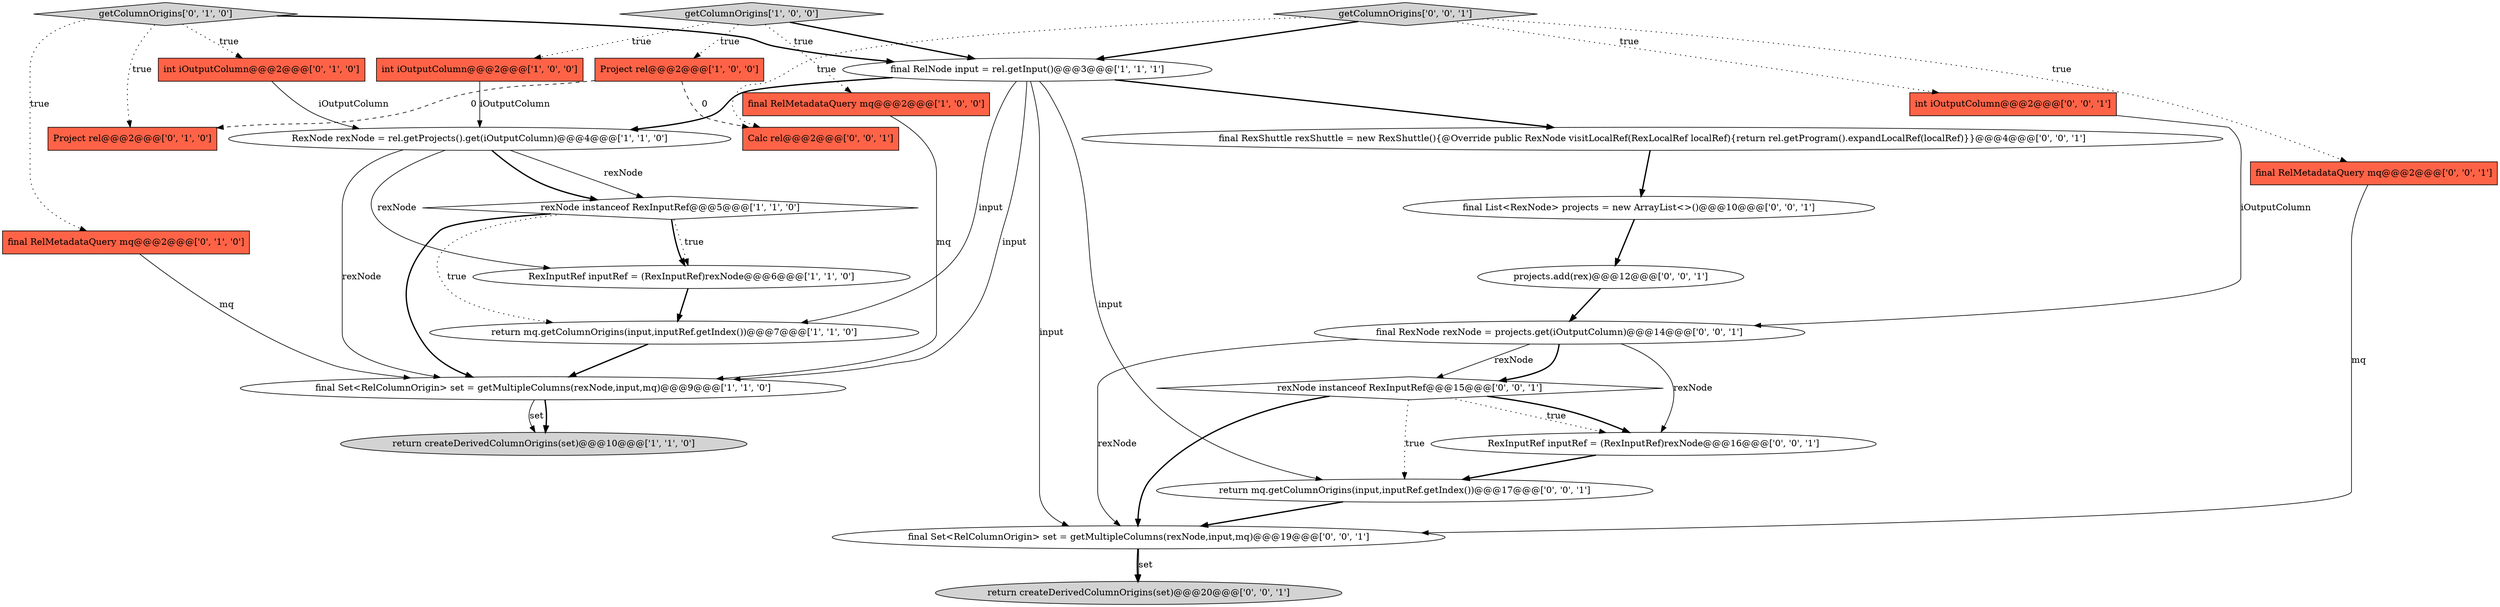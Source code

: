 digraph {
5 [style = filled, label = "rexNode instanceof RexInputRef@@@5@@@['1', '1', '0']", fillcolor = white, shape = diamond image = "AAA0AAABBB1BBB"];
11 [style = filled, label = "getColumnOrigins['0', '1', '0']", fillcolor = lightgray, shape = diamond image = "AAA0AAABBB2BBB"];
2 [style = filled, label = "getColumnOrigins['1', '0', '0']", fillcolor = lightgray, shape = diamond image = "AAA0AAABBB1BBB"];
13 [style = filled, label = "int iOutputColumn@@@2@@@['0', '1', '0']", fillcolor = tomato, shape = box image = "AAA0AAABBB2BBB"];
9 [style = filled, label = "final Set<RelColumnOrigin> set = getMultipleColumns(rexNode,input,mq)@@@9@@@['1', '1', '0']", fillcolor = white, shape = ellipse image = "AAA0AAABBB1BBB"];
27 [style = filled, label = "Calc rel@@@2@@@['0', '0', '1']", fillcolor = tomato, shape = box image = "AAA0AAABBB3BBB"];
16 [style = filled, label = "final RelMetadataQuery mq@@@2@@@['0', '0', '1']", fillcolor = tomato, shape = box image = "AAA0AAABBB3BBB"];
15 [style = filled, label = "int iOutputColumn@@@2@@@['0', '0', '1']", fillcolor = tomato, shape = box image = "AAA0AAABBB3BBB"];
17 [style = filled, label = "projects.add(rex)@@@12@@@['0', '0', '1']", fillcolor = white, shape = ellipse image = "AAA0AAABBB3BBB"];
3 [style = filled, label = "final RelMetadataQuery mq@@@2@@@['1', '0', '0']", fillcolor = tomato, shape = box image = "AAA0AAABBB1BBB"];
1 [style = filled, label = "return mq.getColumnOrigins(input,inputRef.getIndex())@@@7@@@['1', '1', '0']", fillcolor = white, shape = ellipse image = "AAA0AAABBB1BBB"];
14 [style = filled, label = "Project rel@@@2@@@['0', '1', '0']", fillcolor = tomato, shape = box image = "AAA1AAABBB2BBB"];
19 [style = filled, label = "return createDerivedColumnOrigins(set)@@@20@@@['0', '0', '1']", fillcolor = lightgray, shape = ellipse image = "AAA0AAABBB3BBB"];
18 [style = filled, label = "final Set<RelColumnOrigin> set = getMultipleColumns(rexNode,input,mq)@@@19@@@['0', '0', '1']", fillcolor = white, shape = ellipse image = "AAA0AAABBB3BBB"];
0 [style = filled, label = "RexNode rexNode = rel.getProjects().get(iOutputColumn)@@@4@@@['1', '1', '0']", fillcolor = white, shape = ellipse image = "AAA0AAABBB1BBB"];
21 [style = filled, label = "rexNode instanceof RexInputRef@@@15@@@['0', '0', '1']", fillcolor = white, shape = diamond image = "AAA0AAABBB3BBB"];
22 [style = filled, label = "RexInputRef inputRef = (RexInputRef)rexNode@@@16@@@['0', '0', '1']", fillcolor = white, shape = ellipse image = "AAA0AAABBB3BBB"];
24 [style = filled, label = "return mq.getColumnOrigins(input,inputRef.getIndex())@@@17@@@['0', '0', '1']", fillcolor = white, shape = ellipse image = "AAA0AAABBB3BBB"];
7 [style = filled, label = "Project rel@@@2@@@['1', '0', '0']", fillcolor = tomato, shape = box image = "AAA1AAABBB1BBB"];
20 [style = filled, label = "final RexNode rexNode = projects.get(iOutputColumn)@@@14@@@['0', '0', '1']", fillcolor = white, shape = ellipse image = "AAA0AAABBB3BBB"];
23 [style = filled, label = "final RexShuttle rexShuttle = new RexShuttle(){@Override public RexNode visitLocalRef(RexLocalRef localRef){return rel.getProgram().expandLocalRef(localRef)}}@@@4@@@['0', '0', '1']", fillcolor = white, shape = ellipse image = "AAA0AAABBB3BBB"];
25 [style = filled, label = "getColumnOrigins['0', '0', '1']", fillcolor = lightgray, shape = diamond image = "AAA0AAABBB3BBB"];
8 [style = filled, label = "final RelNode input = rel.getInput()@@@3@@@['1', '1', '1']", fillcolor = white, shape = ellipse image = "AAA0AAABBB1BBB"];
12 [style = filled, label = "final RelMetadataQuery mq@@@2@@@['0', '1', '0']", fillcolor = tomato, shape = box image = "AAA0AAABBB2BBB"];
6 [style = filled, label = "return createDerivedColumnOrigins(set)@@@10@@@['1', '1', '0']", fillcolor = lightgray, shape = ellipse image = "AAA0AAABBB1BBB"];
26 [style = filled, label = "final List<RexNode> projects = new ArrayList<>()@@@10@@@['0', '0', '1']", fillcolor = white, shape = ellipse image = "AAA0AAABBB3BBB"];
10 [style = filled, label = "RexInputRef inputRef = (RexInputRef)rexNode@@@6@@@['1', '1', '0']", fillcolor = white, shape = ellipse image = "AAA0AAABBB1BBB"];
4 [style = filled, label = "int iOutputColumn@@@2@@@['1', '0', '0']", fillcolor = tomato, shape = box image = "AAA0AAABBB1BBB"];
2->3 [style = dotted, label="true"];
4->0 [style = solid, label="iOutputColumn"];
5->10 [style = bold, label=""];
8->23 [style = bold, label=""];
5->9 [style = bold, label=""];
26->17 [style = bold, label=""];
0->10 [style = solid, label="rexNode"];
0->5 [style = solid, label="rexNode"];
5->10 [style = dotted, label="true"];
7->14 [style = dashed, label="0"];
5->1 [style = dotted, label="true"];
11->12 [style = dotted, label="true"];
11->14 [style = dotted, label="true"];
23->26 [style = bold, label=""];
18->19 [style = bold, label=""];
21->22 [style = dotted, label="true"];
8->9 [style = solid, label="input"];
11->13 [style = dotted, label="true"];
24->18 [style = bold, label=""];
18->19 [style = solid, label="set"];
0->9 [style = solid, label="rexNode"];
13->0 [style = solid, label="iOutputColumn"];
12->9 [style = solid, label="mq"];
1->9 [style = bold, label=""];
9->6 [style = bold, label=""];
21->18 [style = bold, label=""];
8->1 [style = solid, label="input"];
20->21 [style = bold, label=""];
8->0 [style = bold, label=""];
7->27 [style = dashed, label="0"];
16->18 [style = solid, label="mq"];
25->15 [style = dotted, label="true"];
21->24 [style = dotted, label="true"];
21->22 [style = bold, label=""];
2->7 [style = dotted, label="true"];
2->4 [style = dotted, label="true"];
9->6 [style = solid, label="set"];
20->21 [style = solid, label="rexNode"];
11->8 [style = bold, label=""];
25->8 [style = bold, label=""];
22->24 [style = bold, label=""];
8->18 [style = solid, label="input"];
3->9 [style = solid, label="mq"];
25->27 [style = dotted, label="true"];
20->22 [style = solid, label="rexNode"];
15->20 [style = solid, label="iOutputColumn"];
8->24 [style = solid, label="input"];
20->18 [style = solid, label="rexNode"];
10->1 [style = bold, label=""];
25->16 [style = dotted, label="true"];
2->8 [style = bold, label=""];
0->5 [style = bold, label=""];
17->20 [style = bold, label=""];
}

